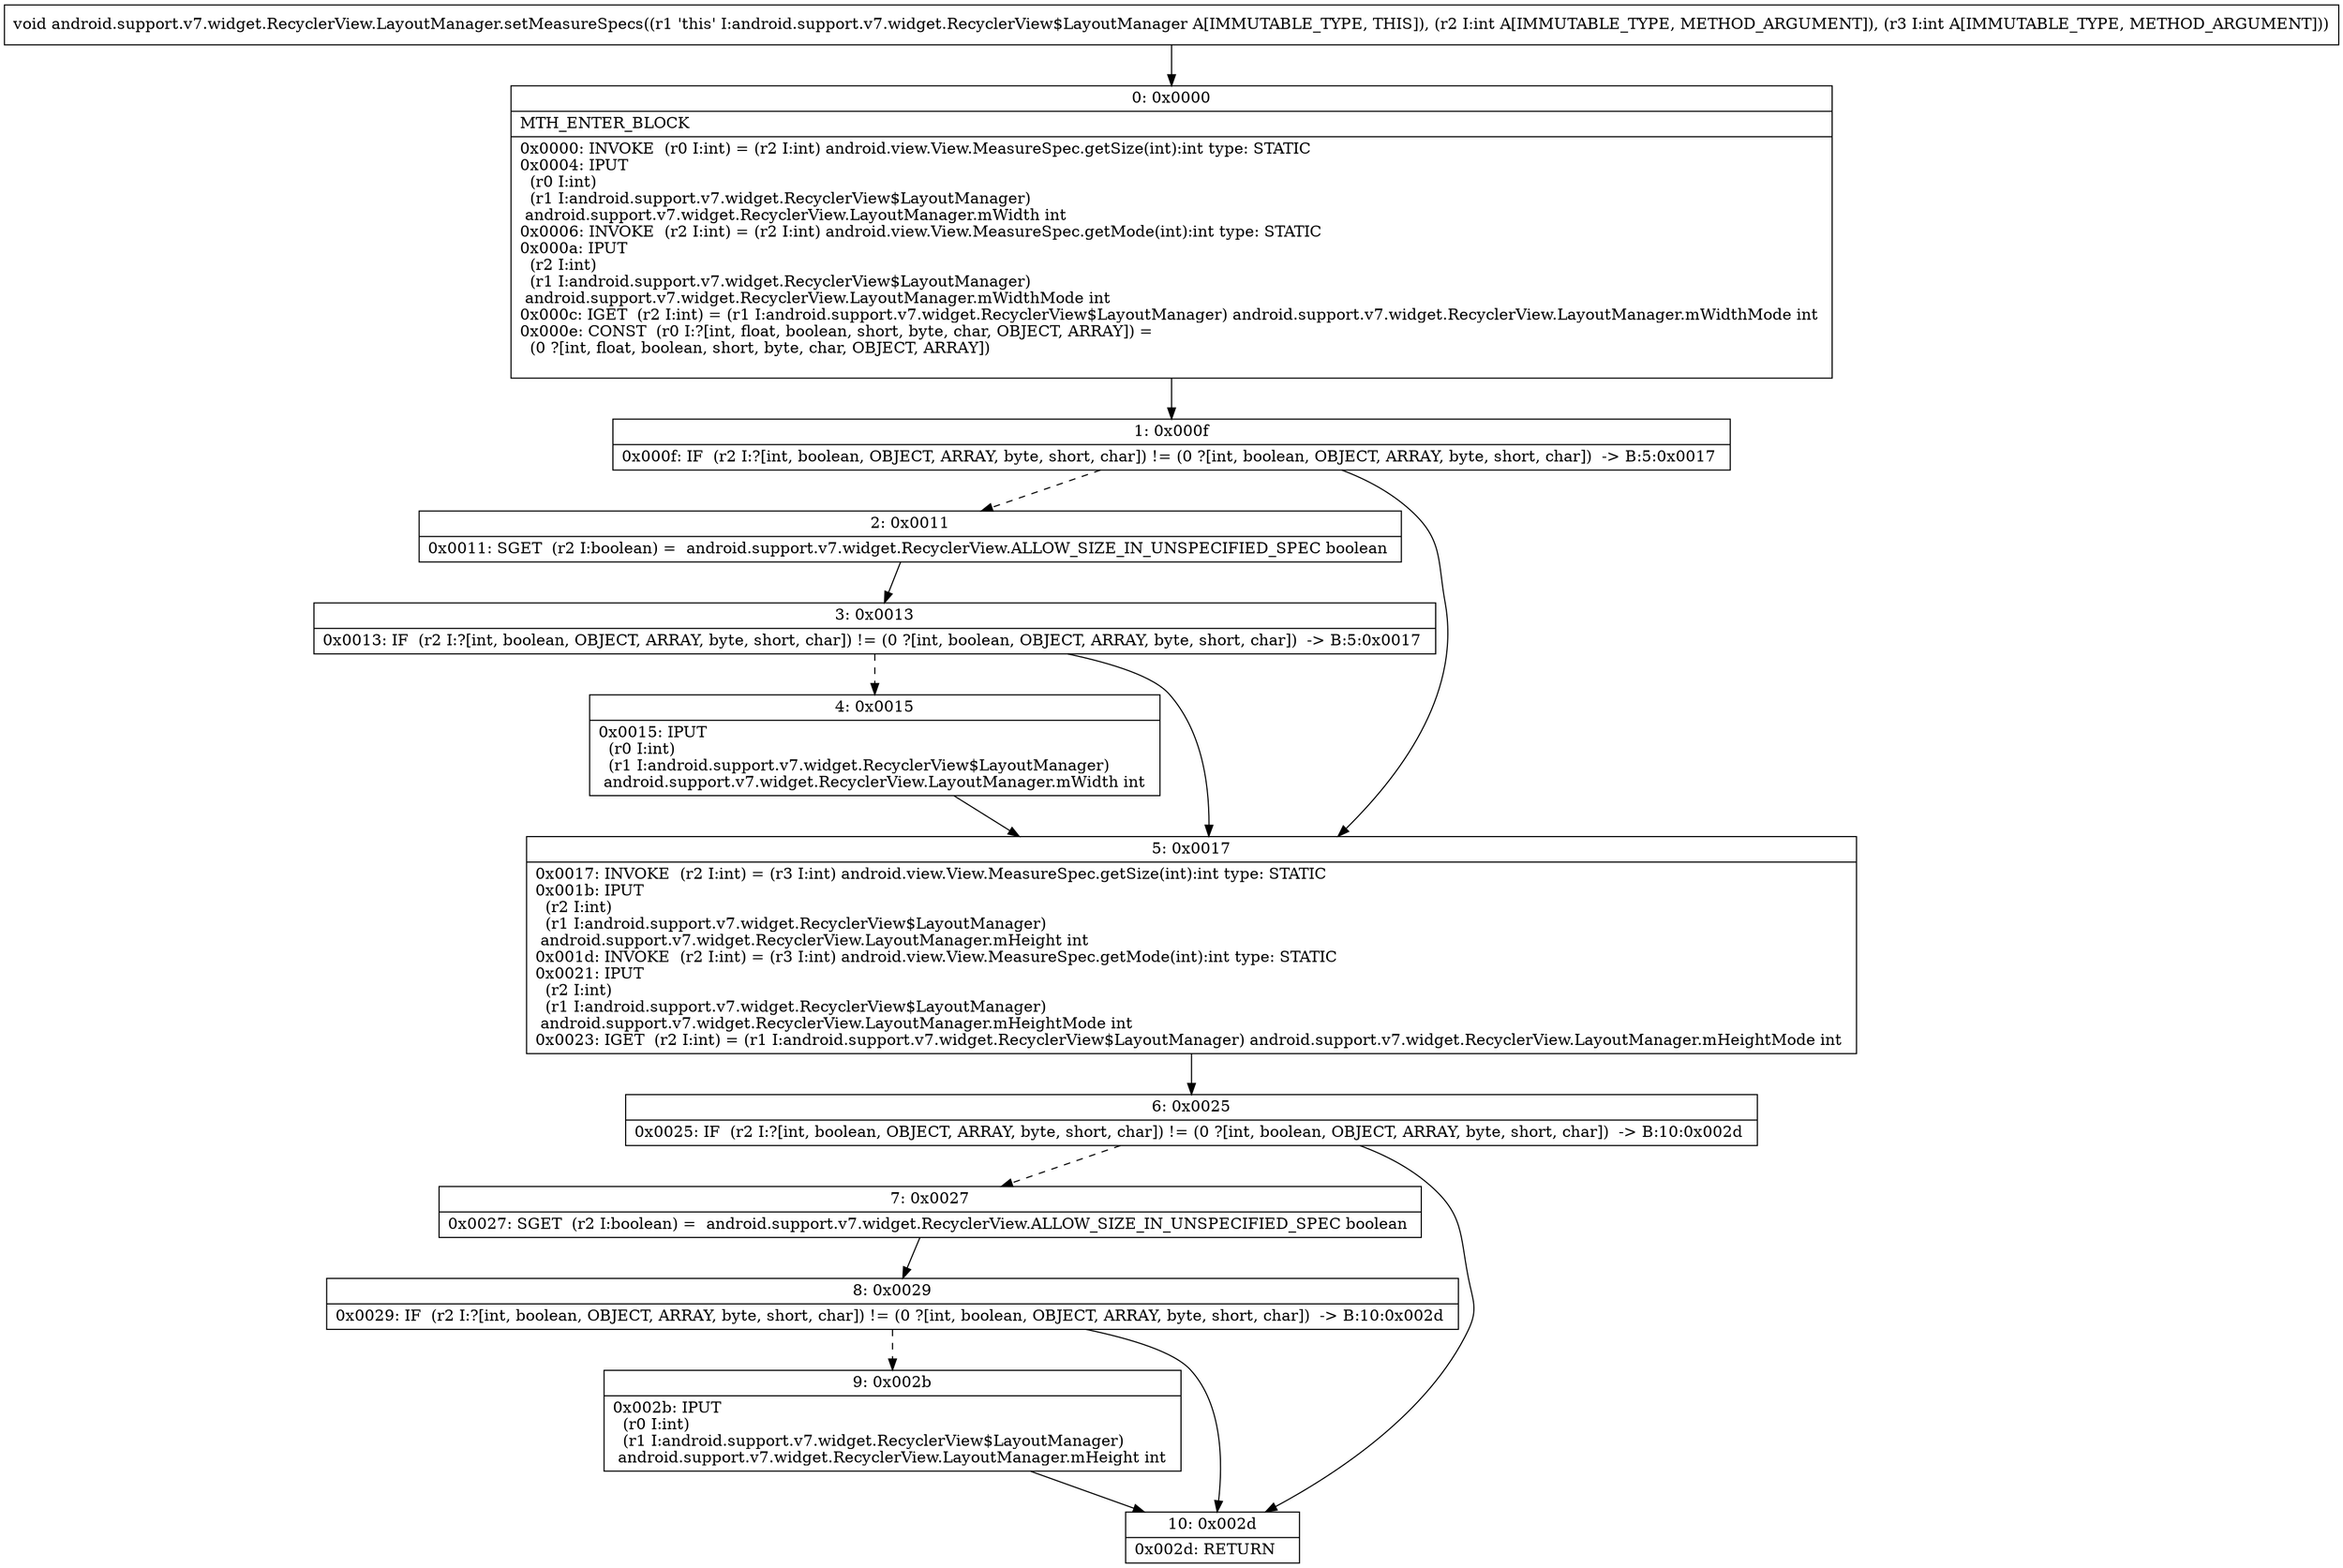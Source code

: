 digraph "CFG forandroid.support.v7.widget.RecyclerView.LayoutManager.setMeasureSpecs(II)V" {
Node_0 [shape=record,label="{0\:\ 0x0000|MTH_ENTER_BLOCK\l|0x0000: INVOKE  (r0 I:int) = (r2 I:int) android.view.View.MeasureSpec.getSize(int):int type: STATIC \l0x0004: IPUT  \l  (r0 I:int)\l  (r1 I:android.support.v7.widget.RecyclerView$LayoutManager)\l android.support.v7.widget.RecyclerView.LayoutManager.mWidth int \l0x0006: INVOKE  (r2 I:int) = (r2 I:int) android.view.View.MeasureSpec.getMode(int):int type: STATIC \l0x000a: IPUT  \l  (r2 I:int)\l  (r1 I:android.support.v7.widget.RecyclerView$LayoutManager)\l android.support.v7.widget.RecyclerView.LayoutManager.mWidthMode int \l0x000c: IGET  (r2 I:int) = (r1 I:android.support.v7.widget.RecyclerView$LayoutManager) android.support.v7.widget.RecyclerView.LayoutManager.mWidthMode int \l0x000e: CONST  (r0 I:?[int, float, boolean, short, byte, char, OBJECT, ARRAY]) = \l  (0 ?[int, float, boolean, short, byte, char, OBJECT, ARRAY])\l \l}"];
Node_1 [shape=record,label="{1\:\ 0x000f|0x000f: IF  (r2 I:?[int, boolean, OBJECT, ARRAY, byte, short, char]) != (0 ?[int, boolean, OBJECT, ARRAY, byte, short, char])  \-\> B:5:0x0017 \l}"];
Node_2 [shape=record,label="{2\:\ 0x0011|0x0011: SGET  (r2 I:boolean) =  android.support.v7.widget.RecyclerView.ALLOW_SIZE_IN_UNSPECIFIED_SPEC boolean \l}"];
Node_3 [shape=record,label="{3\:\ 0x0013|0x0013: IF  (r2 I:?[int, boolean, OBJECT, ARRAY, byte, short, char]) != (0 ?[int, boolean, OBJECT, ARRAY, byte, short, char])  \-\> B:5:0x0017 \l}"];
Node_4 [shape=record,label="{4\:\ 0x0015|0x0015: IPUT  \l  (r0 I:int)\l  (r1 I:android.support.v7.widget.RecyclerView$LayoutManager)\l android.support.v7.widget.RecyclerView.LayoutManager.mWidth int \l}"];
Node_5 [shape=record,label="{5\:\ 0x0017|0x0017: INVOKE  (r2 I:int) = (r3 I:int) android.view.View.MeasureSpec.getSize(int):int type: STATIC \l0x001b: IPUT  \l  (r2 I:int)\l  (r1 I:android.support.v7.widget.RecyclerView$LayoutManager)\l android.support.v7.widget.RecyclerView.LayoutManager.mHeight int \l0x001d: INVOKE  (r2 I:int) = (r3 I:int) android.view.View.MeasureSpec.getMode(int):int type: STATIC \l0x0021: IPUT  \l  (r2 I:int)\l  (r1 I:android.support.v7.widget.RecyclerView$LayoutManager)\l android.support.v7.widget.RecyclerView.LayoutManager.mHeightMode int \l0x0023: IGET  (r2 I:int) = (r1 I:android.support.v7.widget.RecyclerView$LayoutManager) android.support.v7.widget.RecyclerView.LayoutManager.mHeightMode int \l}"];
Node_6 [shape=record,label="{6\:\ 0x0025|0x0025: IF  (r2 I:?[int, boolean, OBJECT, ARRAY, byte, short, char]) != (0 ?[int, boolean, OBJECT, ARRAY, byte, short, char])  \-\> B:10:0x002d \l}"];
Node_7 [shape=record,label="{7\:\ 0x0027|0x0027: SGET  (r2 I:boolean) =  android.support.v7.widget.RecyclerView.ALLOW_SIZE_IN_UNSPECIFIED_SPEC boolean \l}"];
Node_8 [shape=record,label="{8\:\ 0x0029|0x0029: IF  (r2 I:?[int, boolean, OBJECT, ARRAY, byte, short, char]) != (0 ?[int, boolean, OBJECT, ARRAY, byte, short, char])  \-\> B:10:0x002d \l}"];
Node_9 [shape=record,label="{9\:\ 0x002b|0x002b: IPUT  \l  (r0 I:int)\l  (r1 I:android.support.v7.widget.RecyclerView$LayoutManager)\l android.support.v7.widget.RecyclerView.LayoutManager.mHeight int \l}"];
Node_10 [shape=record,label="{10\:\ 0x002d|0x002d: RETURN   \l}"];
MethodNode[shape=record,label="{void android.support.v7.widget.RecyclerView.LayoutManager.setMeasureSpecs((r1 'this' I:android.support.v7.widget.RecyclerView$LayoutManager A[IMMUTABLE_TYPE, THIS]), (r2 I:int A[IMMUTABLE_TYPE, METHOD_ARGUMENT]), (r3 I:int A[IMMUTABLE_TYPE, METHOD_ARGUMENT])) }"];
MethodNode -> Node_0;
Node_0 -> Node_1;
Node_1 -> Node_2[style=dashed];
Node_1 -> Node_5;
Node_2 -> Node_3;
Node_3 -> Node_4[style=dashed];
Node_3 -> Node_5;
Node_4 -> Node_5;
Node_5 -> Node_6;
Node_6 -> Node_7[style=dashed];
Node_6 -> Node_10;
Node_7 -> Node_8;
Node_8 -> Node_9[style=dashed];
Node_8 -> Node_10;
Node_9 -> Node_10;
}

